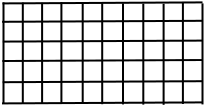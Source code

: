 <?xml version="1.0" encoding="UTF-8"?>
<dia:diagram xmlns:dia="http://www.lysator.liu.se/~alla/dia/">
  <dia:layer name="Background" visible="true" active="true">
    <dia:object type="Standard - Line" version="0" id="O0">
      <dia:attribute name="obj_pos">
        <dia:point val="5,5.1"/>
      </dia:attribute>
      <dia:attribute name="obj_bb">
        <dia:rectangle val="4.95,5.0;15.05,5.15"/>
      </dia:attribute>
      <dia:attribute name="conn_endpoints">
        <dia:point val="5,5.1"/>
        <dia:point val="15,5.05"/>
      </dia:attribute>
      <dia:attribute name="numcp">
        <dia:int val="1"/>
      </dia:attribute>
    </dia:object>
    <dia:object type="Standard - Line" version="0" id="O1">
      <dia:attribute name="obj_pos">
        <dia:point val="5.015,7.01"/>
      </dia:attribute>
      <dia:attribute name="obj_bb">
        <dia:rectangle val="4.965,6.91;15.066,7.061"/>
      </dia:attribute>
      <dia:attribute name="conn_endpoints">
        <dia:point val="5.015,7.01"/>
        <dia:point val="15.015,6.96"/>
      </dia:attribute>
      <dia:attribute name="numcp">
        <dia:int val="1"/>
      </dia:attribute>
    </dia:object>
    <dia:object type="Standard - Line" version="0" id="O2">
      <dia:attribute name="obj_pos">
        <dia:point val="4.98,6.02"/>
      </dia:attribute>
      <dia:attribute name="obj_bb">
        <dia:rectangle val="4.93,5.92;15.03,6.071"/>
      </dia:attribute>
      <dia:attribute name="conn_endpoints">
        <dia:point val="4.98,6.02"/>
        <dia:point val="14.98,5.97"/>
      </dia:attribute>
      <dia:attribute name="numcp">
        <dia:int val="1"/>
      </dia:attribute>
    </dia:object>
    <dia:object type="Standard - Line" version="0" id="O3">
      <dia:attribute name="obj_pos">
        <dia:point val="4.995,7.98"/>
      </dia:attribute>
      <dia:attribute name="obj_bb">
        <dia:rectangle val="4.945,7.88;15.046,8.03"/>
      </dia:attribute>
      <dia:attribute name="conn_endpoints">
        <dia:point val="4.995,7.98"/>
        <dia:point val="14.995,7.93"/>
      </dia:attribute>
      <dia:attribute name="numcp">
        <dia:int val="1"/>
      </dia:attribute>
    </dia:object>
    <dia:object type="Standard - Line" version="0" id="O4">
      <dia:attribute name="obj_pos">
        <dia:point val="5.01,9.04"/>
      </dia:attribute>
      <dia:attribute name="obj_bb">
        <dia:rectangle val="4.96,8.94;15.06,9.091"/>
      </dia:attribute>
      <dia:attribute name="conn_endpoints">
        <dia:point val="5.01,9.04"/>
        <dia:point val="15.01,8.99"/>
      </dia:attribute>
      <dia:attribute name="numcp">
        <dia:int val="1"/>
      </dia:attribute>
    </dia:object>
    <dia:object type="Standard - Line" version="0" id="O5">
      <dia:attribute name="obj_pos">
        <dia:point val="4.975,10.1"/>
      </dia:attribute>
      <dia:attribute name="obj_bb">
        <dia:rectangle val="4.925,10;15.025,10.15"/>
      </dia:attribute>
      <dia:attribute name="conn_endpoints">
        <dia:point val="4.975,10.1"/>
        <dia:point val="14.975,10.05"/>
      </dia:attribute>
      <dia:attribute name="numcp">
        <dia:int val="1"/>
      </dia:attribute>
    </dia:object>
    <dia:object type="Standard - Line" version="0" id="O6">
      <dia:attribute name="obj_pos">
        <dia:point val="5.05,10.1"/>
      </dia:attribute>
      <dia:attribute name="obj_bb">
        <dia:rectangle val="5,5;5.1,10.15"/>
      </dia:attribute>
      <dia:attribute name="conn_endpoints">
        <dia:point val="5.05,10.1"/>
        <dia:point val="5.05,5.05"/>
      </dia:attribute>
      <dia:attribute name="numcp">
        <dia:int val="1"/>
      </dia:attribute>
    </dia:object>
    <dia:object type="Standard - Line" version="0" id="O7">
      <dia:attribute name="obj_pos">
        <dia:point val="6.015,10.11"/>
      </dia:attribute>
      <dia:attribute name="obj_bb">
        <dia:rectangle val="5.965,5.01;6.065,10.16"/>
      </dia:attribute>
      <dia:attribute name="conn_endpoints">
        <dia:point val="6.015,10.11"/>
        <dia:point val="6.015,5.06"/>
      </dia:attribute>
      <dia:attribute name="numcp">
        <dia:int val="1"/>
      </dia:attribute>
    </dia:object>
    <dia:object type="Standard - Line" version="0" id="O8">
      <dia:attribute name="obj_pos">
        <dia:point val="6.98,10.12"/>
      </dia:attribute>
      <dia:attribute name="obj_bb">
        <dia:rectangle val="6.93,5.02;7.03,10.17"/>
      </dia:attribute>
      <dia:attribute name="conn_endpoints">
        <dia:point val="6.98,10.12"/>
        <dia:point val="6.98,5.07"/>
      </dia:attribute>
      <dia:attribute name="numcp">
        <dia:int val="1"/>
      </dia:attribute>
    </dia:object>
    <dia:object type="Standard - Line" version="0" id="O9">
      <dia:attribute name="obj_pos">
        <dia:point val="7.945,10.08"/>
      </dia:attribute>
      <dia:attribute name="obj_bb">
        <dia:rectangle val="7.895,4.98;7.995,10.13"/>
      </dia:attribute>
      <dia:attribute name="conn_endpoints">
        <dia:point val="7.945,10.08"/>
        <dia:point val="7.945,5.03"/>
      </dia:attribute>
      <dia:attribute name="numcp">
        <dia:int val="1"/>
      </dia:attribute>
    </dia:object>
    <dia:object type="Standard - Line" version="0" id="O10">
      <dia:attribute name="obj_pos">
        <dia:point val="9.01,10.09"/>
      </dia:attribute>
      <dia:attribute name="obj_bb">
        <dia:rectangle val="8.96,4.99;9.06,10.14"/>
      </dia:attribute>
      <dia:attribute name="conn_endpoints">
        <dia:point val="9.01,10.09"/>
        <dia:point val="9.01,5.04"/>
      </dia:attribute>
      <dia:attribute name="numcp">
        <dia:int val="1"/>
      </dia:attribute>
    </dia:object>
    <dia:object type="Standard - Line" version="0" id="O11">
      <dia:attribute name="obj_pos">
        <dia:point val="11.025,10.15"/>
      </dia:attribute>
      <dia:attribute name="obj_bb">
        <dia:rectangle val="10.975,5.05;11.075,10.2"/>
      </dia:attribute>
      <dia:attribute name="conn_endpoints">
        <dia:point val="11.025,10.15"/>
        <dia:point val="11.025,5.1"/>
      </dia:attribute>
      <dia:attribute name="numcp">
        <dia:int val="1"/>
      </dia:attribute>
    </dia:object>
    <dia:object type="Standard - Line" version="0" id="O12">
      <dia:attribute name="obj_pos">
        <dia:point val="12.04,10.16"/>
      </dia:attribute>
      <dia:attribute name="obj_bb">
        <dia:rectangle val="11.99,5.06;12.09,10.21"/>
      </dia:attribute>
      <dia:attribute name="conn_endpoints">
        <dia:point val="12.04,10.16"/>
        <dia:point val="12.04,5.11"/>
      </dia:attribute>
      <dia:attribute name="numcp">
        <dia:int val="1"/>
      </dia:attribute>
    </dia:object>
    <dia:object type="Standard - Line" version="0" id="O13">
      <dia:attribute name="obj_pos">
        <dia:point val="13.055,10.17"/>
      </dia:attribute>
      <dia:attribute name="obj_bb">
        <dia:rectangle val="13.005,5.07;13.105,10.22"/>
      </dia:attribute>
      <dia:attribute name="conn_endpoints">
        <dia:point val="13.055,10.17"/>
        <dia:point val="13.055,5.12"/>
      </dia:attribute>
      <dia:attribute name="numcp">
        <dia:int val="1"/>
      </dia:attribute>
    </dia:object>
    <dia:object type="Standard - Line" version="0" id="O14">
      <dia:attribute name="obj_pos">
        <dia:point val="14.02,10.13"/>
      </dia:attribute>
      <dia:attribute name="obj_bb">
        <dia:rectangle val="13.97,5.03;14.07,10.18"/>
      </dia:attribute>
      <dia:attribute name="conn_endpoints">
        <dia:point val="14.02,10.13"/>
        <dia:point val="14.02,5.08"/>
      </dia:attribute>
      <dia:attribute name="numcp">
        <dia:int val="1"/>
      </dia:attribute>
    </dia:object>
    <dia:object type="Standard - Line" version="0" id="O15">
      <dia:attribute name="obj_pos">
        <dia:point val="9.985,10.14"/>
      </dia:attribute>
      <dia:attribute name="obj_bb">
        <dia:rectangle val="9.935,5.04;10.035,10.19"/>
      </dia:attribute>
      <dia:attribute name="conn_endpoints">
        <dia:point val="9.985,10.14"/>
        <dia:point val="9.985,5.09"/>
      </dia:attribute>
      <dia:attribute name="numcp">
        <dia:int val="1"/>
      </dia:attribute>
    </dia:object>
    <dia:object type="Standard - Line" version="0" id="O16">
      <dia:attribute name="obj_pos">
        <dia:point val="15,10.15"/>
      </dia:attribute>
      <dia:attribute name="obj_bb">
        <dia:rectangle val="14.95,5.05;15.05,10.2"/>
      </dia:attribute>
      <dia:attribute name="conn_endpoints">
        <dia:point val="15,10.15"/>
        <dia:point val="15,5.1"/>
      </dia:attribute>
      <dia:attribute name="numcp">
        <dia:int val="1"/>
      </dia:attribute>
    </dia:object>
  </dia:layer>
</dia:diagram>
